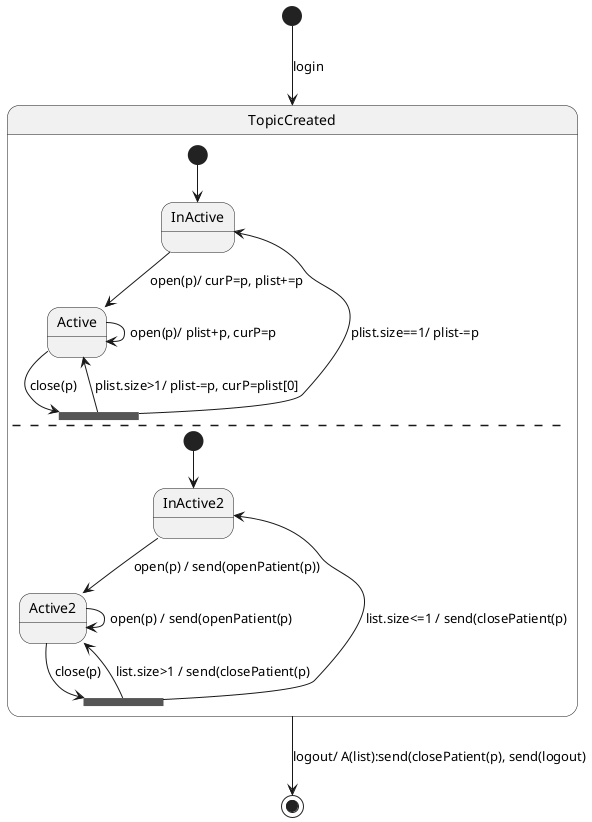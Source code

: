 
@startuml


    [*] --> TopicCreated: login

    state TopicCreated{
    '    [*] --> Active: open(i)/ curI=i, ilist+=i, curP=i.patient
        [*] --> InActive
        state fork_state <<fork>>

        InActive --> Active : open(p)/ curP=p, plist+=p

        Active--> Active: open(p)/ plist+p, curP=p

        Active--> fork_state: close(p)
        fork_state --> Active: plist.size>1/ plist-=p, curP=plist[0]
        fork_state --> InActive: plist.size==1/ plist-=p

        --
        [*] --> InActive2
        state fork_state2 <<fork>>

        InActive2 --> Active2 : open(p) / send(openPatient(p))
        Active2 --> Active2: open(p) / send(openPatient(p)
        Active2 --> fork_state2: close(p)
        fork_state2 --> InActive2: list.size<=1 / send(closePatient(p)
        fork_state2 --> Active2: list.size>1 / send(closePatient(p)
    }

    TopicCreated --> [*] : logout/ A(list):send(closePatient(p), send(logout)
@enduml
